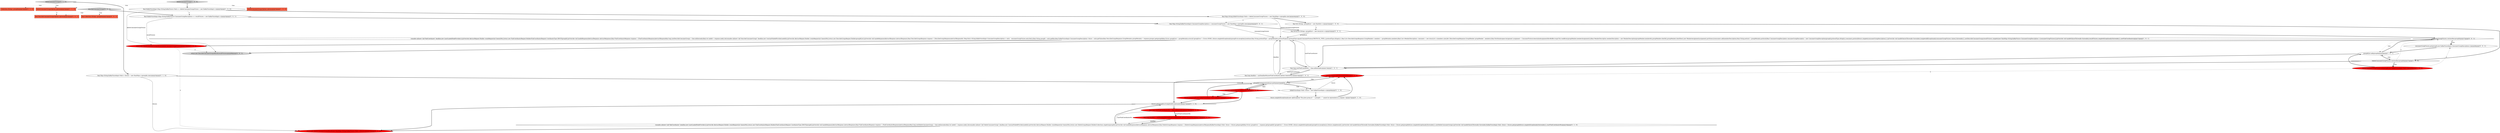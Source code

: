 digraph {
30 [style = filled, label = "final KafkaFutureImpl<Map<String,KafkaFuture<ConsumerGroupDescription>>> resultFutures = new KafkaFutureImpl<>()@@@3@@@['0', '0', '1']", fillcolor = white, shape = ellipse image = "AAA0AAABBB3BBB"];
25 [style = filled, label = "futures.put(groupId,future)@@@8@@@['0', '1', '0']", fillcolor = red, shape = ellipse image = "AAA1AAABBB2BBB"];
29 [style = filled, label = "!consumerGroupFutures.containsKey(groupId)@@@7@@@['0', '0', '1']", fillcolor = white, shape = diamond image = "AAA0AAABBB3BBB"];
7 [style = filled, label = "final long nowFindCoordinator = time.milliseconds()@@@13@@@['1', '0', '1']", fillcolor = white, shape = ellipse image = "AAA0AAABBB1BBB"];
20 [style = filled, label = "final long deadline = calcDeadlineMs(startFindCoordinatorMs,options.timeoutMs())@@@17@@@['0', '1', '0']", fillcolor = red, shape = ellipse image = "AAA1AAABBB2BBB"];
13 [style = filled, label = "Collection<String> groupIds@@@2@@@['0', '1', '0']", fillcolor = tomato, shape = box image = "AAA0AAABBB2BBB"];
1 [style = filled, label = "final long deadline = calcDeadlineMs(nowFindCoordinator,options.timeoutMs())@@@14@@@['1', '0', '1']", fillcolor = white, shape = ellipse image = "AAA0AAABBB1BBB"];
32 [style = filled, label = "describeConsumerGroups['0', '0', '1']", fillcolor = lightgray, shape = diamond image = "AAA0AAABBB3BBB"];
24 [style = filled, label = "deleteConsumerGroups['0', '1', '0']", fillcolor = lightgray, shape = diamond image = "AAA0AAABBB2BBB"];
4 [style = filled, label = "deleteConsumerGroups['1', '0', '0']", fillcolor = lightgray, shape = diamond image = "AAA0AAABBB1BBB"];
2 [style = filled, label = "runnable.call(new Call(\"findCoordinator\",deadline,new LeastLoadedNodeProvider()){@Override AbstractRequest.Builder createRequest(int timeoutMs){return new FindCoordinatorRequest.Builder(FindCoordinatorRequest.CoordinatorType.GROUP,groupId)}@Override void handleResponse(AbstractResponse abstractResponse){final FindCoordinatorResponse response = (FindCoordinatorResponse)abstractResponsefinal long nowDescribeConsumerGroups = time.milliseconds()final int nodeId = response.node().id()runnable.call(new Call(\"describeConsumerGroups\",deadline,new ConstantNodeIdProvider(nodeId)){@Override AbstractRequest.Builder createRequest(int timeoutMs){return new DescribeGroupsRequest.Builder(groupIdList)}@Override void handleResponse(AbstractResponse abstractResponse){final DescribeGroupsResponse response = (DescribeGroupsResponse)abstractResponsefor (Map.Entry<String,KafkaFutureImpl<ConsumerGroupDescription>> entry : consumerGroupFutures.entrySet()){final String groupId = entry.getKey()final KafkaFutureImpl<ConsumerGroupDescription> future = entry.getValue()final DescribeGroupsResponse.GroupMetadata groupMetadata = response.groups().get(groupId)final Errors groupError = groupMetadata.error()if (groupError != Errors.NONE) {future.completeExceptionally(groupError.exception())continue}final String protocolType = groupMetadata.protocolType()if (protocolType.equals(ConsumerProtocol.PROTOCOL_TYPE) || protocolType.isEmpty()) {final List<DescribeGroupsResponse.GroupMember> members = groupMetadata.members()final List<MemberDescription> consumers = new ArrayList<>(members.size())for (DescribeGroupsResponse.GroupMember groupMember : members){final PartitionAssignor.Assignment assignment = ConsumerProtocol.deserializeAssignment(ByteBuffer.wrap(Utils.readBytes(groupMember.memberAssignment())))final MemberDescription memberDescription = new MemberDescription(groupMember.memberId(),groupMember.clientId(),groupMember.clientHost(),new MemberAssignment(assignment.partitions()))consumers.add(memberDescription)}final String protocol = groupMetadata.protocol()final ConsumerGroupDescription consumerGroupDescription = new ConsumerGroupDescription(groupId,protocolType.isEmpty(),consumers,protocol)future.complete(consumerGroupDescription)}}}@Override void handleFailure(Throwable throwable){completeAllExceptionally(consumerGroupFutures.values(),throwable)}},nowDescribeConsumerGroups)resultFutures.complete(new HashMap<String,KafkaFuture<ConsumerGroupDescription>>(consumerGroupFutures))}@Override void handleFailure(Throwable throwable){resultFutures.completeExceptionally(throwable)}},nowFindCoordinator)@@@15@@@['1', '0', '1']", fillcolor = white, shape = ellipse image = "AAA0AAABBB1BBB"];
10 [style = filled, label = "return new DeleteConsumerGroupsResult(deleteConsumerGroupsFuture)@@@53@@@['1', '0', '0']", fillcolor = red, shape = ellipse image = "AAA1AAABBB1BBB"];
23 [style = filled, label = "futures.put(groupId,new KafkaFutureImpl<Void>())@@@11@@@['0', '1', '0']", fillcolor = red, shape = ellipse image = "AAA1AAABBB2BBB"];
8 [style = filled, label = "DeleteConsumerGroupsOptions options@@@2@@@['1', '1', '0']", fillcolor = tomato, shape = box image = "AAA0AAABBB1BBB"];
18 [style = filled, label = "!futures.containsKey(groupId)@@@10@@@['0', '1', '0']", fillcolor = red, shape = diamond image = "AAA1AAABBB2BBB"];
14 [style = filled, label = "futures.get(groupId).isCompletedExceptionally()@@@15@@@['0', '1', '0']", fillcolor = white, shape = diamond image = "AAA0AAABBB2BBB"];
28 [style = filled, label = "final DescribeConsumerGroupsOptions options@@@2@@@['0', '0', '1']", fillcolor = tomato, shape = box image = "AAA0AAABBB3BBB"];
3 [style = filled, label = "DeleteConsumerGroupsOptions options@@@2@@@['1', '0', '0']", fillcolor = tomato, shape = box image = "AAA0AAABBB1BBB"];
31 [style = filled, label = "return new DescribeConsumerGroupsResult(resultFutures)@@@66@@@['0', '0', '1']", fillcolor = lightgray, shape = ellipse image = "AAA0AAABBB3BBB"];
34 [style = filled, label = "final Map<String,KafkaFutureImpl<ConsumerGroupDescription>> consumerGroupFutures = new HashMap<>(groupIds.size())@@@4@@@['0', '0', '1']", fillcolor = white, shape = ellipse image = "AAA0AAABBB3BBB"];
5 [style = filled, label = "final KafkaFutureImpl<Map<String,KafkaFuture<Void>>> deleteConsumerGroupsFuture = new KafkaFutureImpl<>()@@@3@@@['1', '0', '0']", fillcolor = white, shape = ellipse image = "AAA0AAABBB1BBB"];
11 [style = filled, label = "final Set<String> groupIdList = new HashSet<>()@@@5@@@['1', '0', '0']", fillcolor = white, shape = ellipse image = "AAA0AAABBB1BBB"];
16 [style = filled, label = "future.completeExceptionally(new ApiException(\"The given group id '\" + groupId + \"' cannot be represented in a request.\"))@@@7@@@['0', '1', '0']", fillcolor = white, shape = ellipse image = "AAA0AAABBB2BBB"];
27 [style = filled, label = "final Collection<String> groupIds@@@2@@@['0', '0', '1']", fillcolor = tomato, shape = box image = "AAA0AAABBB3BBB"];
15 [style = filled, label = "runnable.call(new Call(\"findCoordinator\",deadline,new LeastLoadedNodeProvider()){@Override AbstractRequest.Builder createRequest(int timeoutMs){return new FindCoordinatorRequest.Builder(FindCoordinatorRequest.CoordinatorType.GROUP,groupId)}@Override void handleResponse(AbstractResponse abstractResponse){final FindCoordinatorResponse response = (FindCoordinatorResponse)abstractResponsefinal long nowDeleteConsumerGroups = time.milliseconds()final int nodeId = response.node().id()runnable.call(new Call(\"deleteConsumerGroups\",deadline,new ConstantNodeIdProvider(nodeId)){@Override AbstractRequest.Builder createRequest(int timeoutMs){return new DeleteGroupsRequest.Builder(Collections.singleton(groupId))}@Override void handleResponse(AbstractResponse abstractResponse){final DeleteGroupsResponse response = (DeleteGroupsResponse)abstractResponseKafkaFutureImpl<Void> future = futures.get(groupId)final Errors groupError = response.get(groupId)if (groupError != Errors.NONE) {future.completeExceptionally(groupError.exception())}{future.complete(null)}}@Override void handleFailure(Throwable throwable){KafkaFutureImpl<Void> future = futures.get(groupId)future.completeExceptionally(throwable)}},nowDeleteConsumerGroups)}@Override void handleFailure(Throwable throwable){KafkaFutureImpl<Void> future = futures.get(groupId)future.completeExceptionally(throwable)}},startFindCoordinatorMs)@@@18@@@['0', '1', '0']", fillcolor = white, shape = ellipse image = "AAA0AAABBB2BBB"];
0 [style = filled, label = "!deleteConsumerGroupFutures.containsKey(groupId)@@@7@@@['1', '0', '0']", fillcolor = white, shape = diamond image = "AAA0AAABBB1BBB"];
6 [style = filled, label = "deleteConsumerGroupFutures.put(groupId,new KafkaFutureImpl<Void>())@@@8@@@['1', '0', '0']", fillcolor = red, shape = ellipse image = "AAA1AAABBB1BBB"];
33 [style = filled, label = "consumerGroupFutures.put(groupId,new KafkaFutureImpl<ConsumerGroupDescription>())@@@8@@@['0', '0', '1']", fillcolor = white, shape = ellipse image = "AAA0AAABBB3BBB"];
19 [style = filled, label = "final long startFindCoordinatorMs = time.milliseconds()@@@16@@@['0', '1', '0']", fillcolor = red, shape = ellipse image = "AAA1AAABBB2BBB"];
22 [style = filled, label = "final Map<String,KafkaFutureImpl<Void>> futures = new HashMap<>(groupIds.size())@@@3@@@['0', '1', '0']", fillcolor = white, shape = ellipse image = "AAA0AAABBB2BBB"];
21 [style = filled, label = "groupIdIsUnrepresentable(groupId)@@@5@@@['0', '1', '0']", fillcolor = white, shape = diamond image = "AAA0AAABBB2BBB"];
35 [style = filled, label = "final ArrayList<String> groupIdList = new ArrayList<>()@@@5@@@['0', '0', '1']", fillcolor = white, shape = ellipse image = "AAA0AAABBB3BBB"];
26 [style = filled, label = "return new DeleteConsumerGroupsResult(new HashMap<String,KafkaFuture<Void>>(futures))@@@55@@@['0', '1', '0']", fillcolor = red, shape = ellipse image = "AAA1AAABBB2BBB"];
9 [style = filled, label = "final Map<String,KafkaFutureImpl<Void>> deleteConsumerGroupFutures = new HashMap<>(groupIds.size())@@@4@@@['1', '0', '0']", fillcolor = white, shape = ellipse image = "AAA0AAABBB1BBB"];
17 [style = filled, label = "KafkaFutureImpl<Void> future = new KafkaFutureImpl<>()@@@6@@@['0', '1', '0']", fillcolor = white, shape = ellipse image = "AAA0AAABBB2BBB"];
12 [style = filled, label = "groupIdList.add(groupId)@@@9@@@['1', '0', '1']", fillcolor = white, shape = ellipse image = "AAA0AAABBB1BBB"];
0->12 [style = dotted, label="true"];
34->2 [style = solid, label="consumerGroupFutures"];
32->28 [style = dotted, label="true"];
7->2 [style = solid, label="nowFindCoordinator"];
7->1 [style = bold, label=""];
35->29 [style = bold, label=""];
9->11 [style = bold, label=""];
18->23 [style = bold, label=""];
5->9 [style = bold, label=""];
15->14 [style = bold, label=""];
19->20 [style = solid, label="startFindCoordinatorMs"];
19->15 [style = solid, label="startFindCoordinatorMs"];
0->6 [style = bold, label=""];
19->20 [style = bold, label=""];
30->31 [style = solid, label="resultFutures"];
22->26 [style = solid, label="futures"];
1->2 [style = solid, label="deadline"];
22->21 [style = bold, label=""];
4->8 [style = dotted, label="true"];
10->31 [style = dashed, label="0"];
14->19 [style = bold, label=""];
16->25 [style = bold, label=""];
30->34 [style = bold, label=""];
21->17 [style = dotted, label="true"];
25->14 [style = bold, label=""];
29->12 [style = dotted, label="true"];
17->25 [style = solid, label="future"];
33->12 [style = bold, label=""];
18->23 [style = dotted, label="true"];
8->28 [style = dashed, label="0"];
2->10 [style = bold, label=""];
24->22 [style = bold, label=""];
12->0 [style = bold, label=""];
32->30 [style = bold, label=""];
0->6 [style = dotted, label="true"];
6->33 [style = dashed, label="0"];
21->18 [style = bold, label=""];
12->7 [style = bold, label=""];
9->34 [style = dashed, label="0"];
15->26 [style = bold, label=""];
0->7 [style = bold, label=""];
23->14 [style = bold, label=""];
14->26 [style = bold, label=""];
21->25 [style = dotted, label="true"];
11->35 [style = dashed, label="0"];
32->27 [style = dotted, label="true"];
11->0 [style = bold, label=""];
29->33 [style = bold, label=""];
12->29 [style = bold, label=""];
4->3 [style = dotted, label="true"];
10->26 [style = dashed, label="0"];
6->25 [style = dashed, label="0"];
23->21 [style = bold, label=""];
5->10 [style = solid, label="deleteConsumerGroupsFuture"];
20->15 [style = solid, label="deadline"];
9->2 [style = solid, label="deleteConsumerGroupFutures"];
0->29 [style = dashed, label="0"];
29->7 [style = bold, label=""];
1->2 [style = bold, label=""];
29->33 [style = dotted, label="true"];
34->35 [style = bold, label=""];
2->7 [style = bold, label=""];
18->21 [style = bold, label=""];
21->16 [style = dotted, label="true"];
7->1 [style = solid, label="nowFindCoordinator"];
24->8 [style = dotted, label="true"];
21->18 [style = dotted, label="false"];
20->15 [style = bold, label=""];
24->13 [style = dotted, label="true"];
4->5 [style = bold, label=""];
21->17 [style = bold, label=""];
18->14 [style = bold, label=""];
17->16 [style = bold, label=""];
25->21 [style = bold, label=""];
5->30 [style = dashed, label="0"];
35->2 [style = solid, label="groupIdList"];
2->31 [style = bold, label=""];
6->12 [style = bold, label=""];
}

